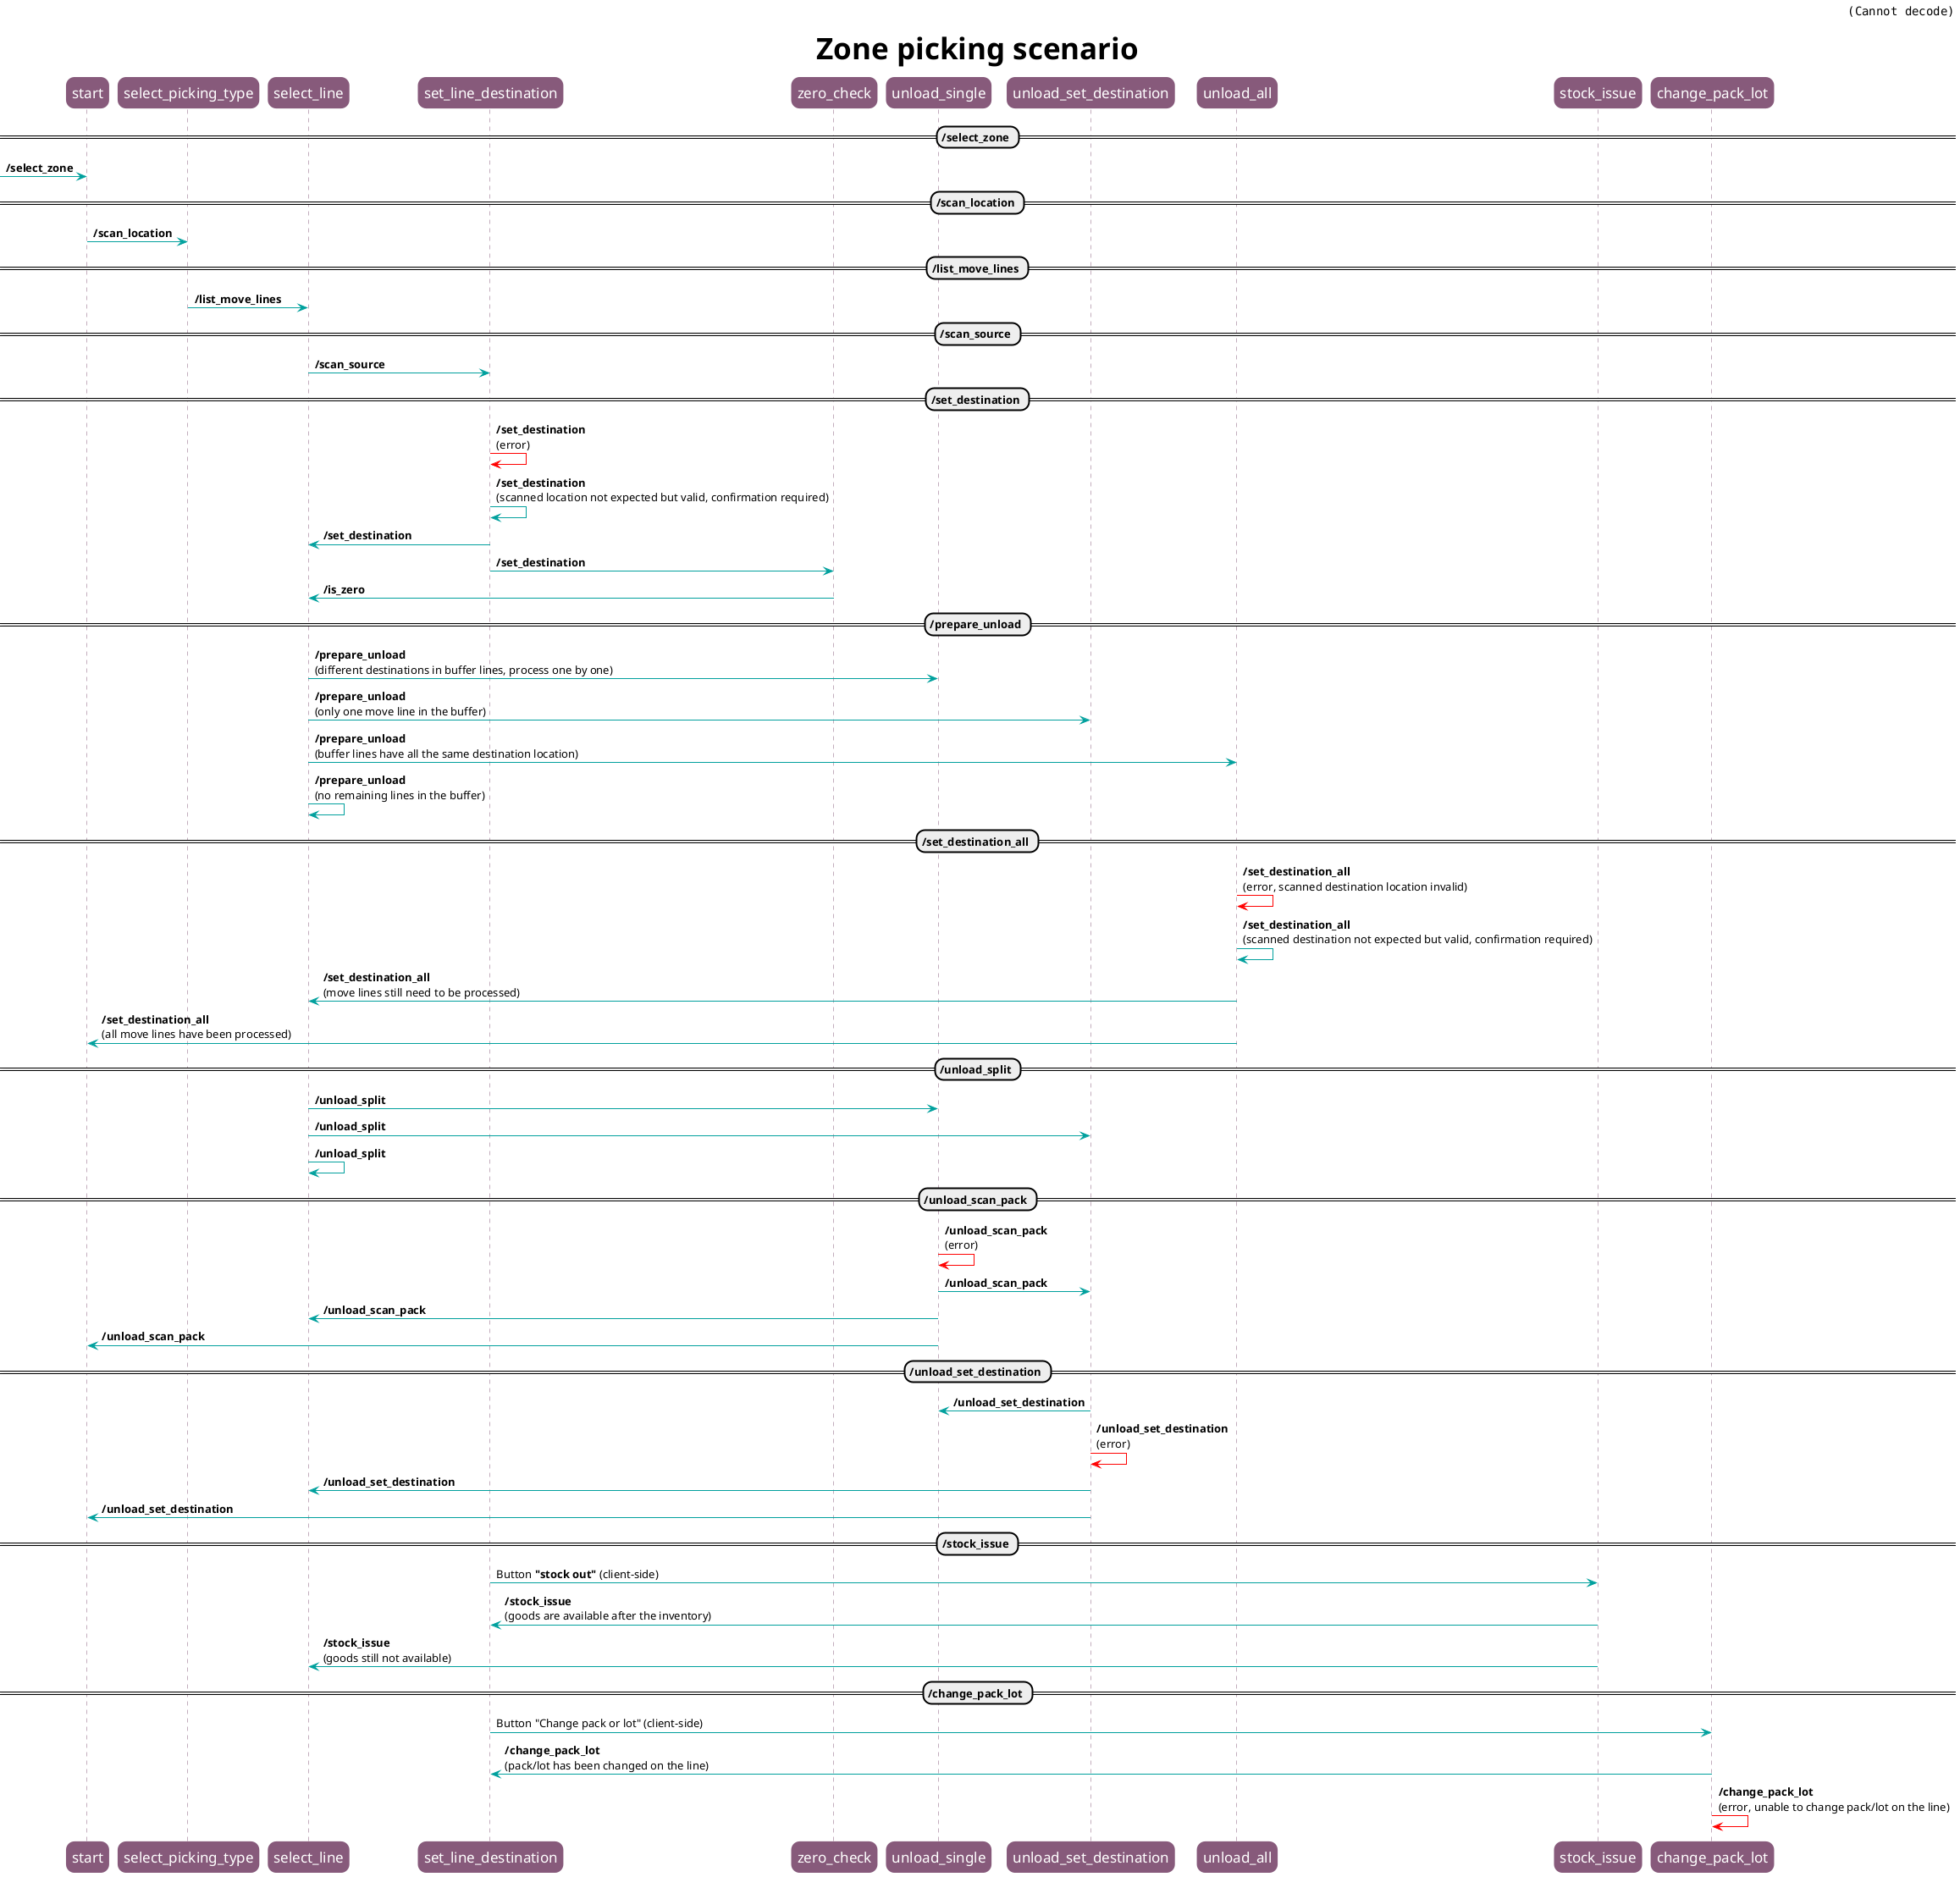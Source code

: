 # Diagram to generate with PlantUML (https://plantuml.com/)
#
#   $ sudo apt install plantuml
#   $ plantuml zone_picking_diag_seq.plantuml
#

@startuml

skinparam roundcorner 20
skinparam sequence {

ParticipantBorderColor #875A7B
ParticipantBackgroundColor #875A7B
ParticipantFontSize 17
ParticipantFontColor white

LifeLineBorderColor #875A7B

ArrowColor #00A09D
}

header <img:oca_logo.png>
title <size:35>Zone picking scenario</size>

== /select_zone ==
[-> start: **/select_zone**

== /scan_location ==
start -> select_picking_type: **/scan_location**

== /list_move_lines ==
select_picking_type -> select_line: **/list_move_lines**

== /scan_source ==
select_line -> set_line_destination: **/scan_source**

== /set_destination ==
set_line_destination -[#red]> set_line_destination: **/set_destination** \n(error)
set_line_destination -> set_line_destination: **/set_destination** \n(scanned location not expected but valid, confirmation required)
set_line_destination -> select_line: **/set_destination**
set_line_destination -> zero_check: **/set_destination**
zero_check -> select_line: **/is_zero**

== /prepare_unload ==
select_line -> unload_single: **/prepare_unload** \n(different destinations in buffer lines, process one by one)
select_line -> unload_set_destination: **/prepare_unload** \n(only one move line in the buffer)
select_line -> unload_all: **/prepare_unload** \n(buffer lines have all the same destination location)
select_line -> select_line: **/prepare_unload** \n(no remaining lines in the buffer)


== /set_destination_all ==
unload_all -[#red]> unload_all: **/set_destination_all** \n(error, scanned destination location invalid)
unload_all -> unload_all: **/set_destination_all** \n(scanned destination not expected but valid, confirmation required)
unload_all -> select_line: **/set_destination_all** \n(move lines still need to be processed)
unload_all -> start: **/set_destination_all** \n(all move lines have been processed)

== /unload_split ==
select_line -> unload_single: **/unload_split**
select_line -> unload_set_destination: **/unload_split**
select_line -> select_line: **/unload_split**

== /unload_scan_pack ==
unload_single -[#red]> unload_single: **/unload_scan_pack** \n(error)
unload_single -> unload_set_destination: **/unload_scan_pack**
unload_single -> select_line: **/unload_scan_pack**
unload_single -> start: **/unload_scan_pack**

== /unload_set_destination ==
unload_set_destination -> unload_single: **/unload_set_destination**
unload_set_destination -[#red]> unload_set_destination: **/unload_set_destination** \n(error)
unload_set_destination -> select_line: **/unload_set_destination**
unload_set_destination -> start: **/unload_set_destination**

== /stock_issue ==
set_line_destination -> stock_issue: Button **"stock out"** (client-side)
stock_issue -> set_line_destination: **/stock_issue** \n(goods are available after the inventory)
stock_issue -> select_line: **/stock_issue** \n(goods still not available)

== /change_pack_lot ==
set_line_destination -> change_pack_lot: Button "Change pack or lot" (client-side)
change_pack_lot -> set_line_destination: **/change_pack_lot** \n(pack/lot has been changed on the line)
change_pack_lot -[#red]> change_pack_lot: **/change_pack_lot** \n(error, unable to change pack/lot on the line)

@enduml
